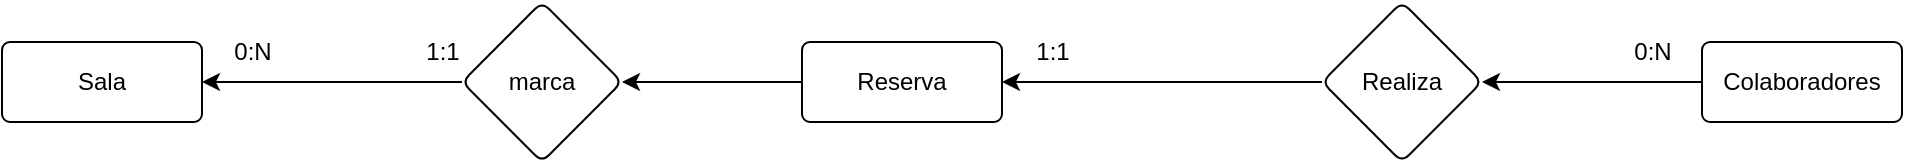 <mxfile version="28.2.5">
  <diagram name="Página-1" id="DTKjHw9YiIFL9q_sA5sQ">
    <mxGraphModel dx="1426" dy="841" grid="1" gridSize="10" guides="1" tooltips="1" connect="1" arrows="1" fold="1" page="1" pageScale="1" pageWidth="4681" pageHeight="3300" math="0" shadow="0">
      <root>
        <mxCell id="0" />
        <mxCell id="1" parent="0" />
        <mxCell id="cxlY-HP2zS8Dz-HetNDv-15" value="Sala" style="rounded=1;arcSize=10;whiteSpace=wrap;html=1;align=center;" vertex="1" parent="1">
          <mxGeometry x="230" y="380" width="100" height="40" as="geometry" />
        </mxCell>
        <mxCell id="cxlY-HP2zS8Dz-HetNDv-19" value="" style="edgeStyle=orthogonalEdgeStyle;rounded=0;orthogonalLoop=1;jettySize=auto;html=1;" edge="1" parent="1" source="cxlY-HP2zS8Dz-HetNDv-16" target="cxlY-HP2zS8Dz-HetNDv-18">
          <mxGeometry relative="1" as="geometry" />
        </mxCell>
        <mxCell id="cxlY-HP2zS8Dz-HetNDv-16" value="Colaboradores" style="rounded=1;arcSize=10;whiteSpace=wrap;html=1;align=center;" vertex="1" parent="1">
          <mxGeometry x="1080" y="380" width="100" height="40" as="geometry" />
        </mxCell>
        <mxCell id="cxlY-HP2zS8Dz-HetNDv-22" value="" style="edgeStyle=orthogonalEdgeStyle;rounded=0;orthogonalLoop=1;jettySize=auto;html=1;" edge="1" parent="1" source="cxlY-HP2zS8Dz-HetNDv-17" target="cxlY-HP2zS8Dz-HetNDv-21">
          <mxGeometry relative="1" as="geometry" />
        </mxCell>
        <mxCell id="cxlY-HP2zS8Dz-HetNDv-17" value="Reserva" style="rounded=1;arcSize=10;whiteSpace=wrap;html=1;align=center;" vertex="1" parent="1">
          <mxGeometry x="630" y="380" width="100" height="40" as="geometry" />
        </mxCell>
        <mxCell id="cxlY-HP2zS8Dz-HetNDv-20" style="edgeStyle=orthogonalEdgeStyle;rounded=0;orthogonalLoop=1;jettySize=auto;html=1;" edge="1" parent="1" source="cxlY-HP2zS8Dz-HetNDv-18" target="cxlY-HP2zS8Dz-HetNDv-17">
          <mxGeometry relative="1" as="geometry" />
        </mxCell>
        <mxCell id="cxlY-HP2zS8Dz-HetNDv-18" value="Realiza" style="rhombus;whiteSpace=wrap;html=1;rounded=1;arcSize=10;" vertex="1" parent="1">
          <mxGeometry x="890" y="360" width="80" height="80" as="geometry" />
        </mxCell>
        <mxCell id="cxlY-HP2zS8Dz-HetNDv-23" style="edgeStyle=orthogonalEdgeStyle;rounded=0;orthogonalLoop=1;jettySize=auto;html=1;" edge="1" parent="1" source="cxlY-HP2zS8Dz-HetNDv-21" target="cxlY-HP2zS8Dz-HetNDv-15">
          <mxGeometry relative="1" as="geometry" />
        </mxCell>
        <mxCell id="cxlY-HP2zS8Dz-HetNDv-21" value="marca" style="rhombus;whiteSpace=wrap;html=1;rounded=1;arcSize=10;" vertex="1" parent="1">
          <mxGeometry x="460" y="360" width="80" height="80" as="geometry" />
        </mxCell>
        <mxCell id="cxlY-HP2zS8Dz-HetNDv-24" value="0:N" style="text;html=1;align=center;verticalAlign=middle;resizable=0;points=[];autosize=1;strokeColor=none;fillColor=none;" vertex="1" parent="1">
          <mxGeometry x="1035" y="370" width="40" height="30" as="geometry" />
        </mxCell>
        <mxCell id="cxlY-HP2zS8Dz-HetNDv-25" value="1:1" style="text;html=1;align=center;verticalAlign=middle;resizable=0;points=[];autosize=1;strokeColor=none;fillColor=none;" vertex="1" parent="1">
          <mxGeometry x="735" y="370" width="40" height="30" as="geometry" />
        </mxCell>
        <mxCell id="cxlY-HP2zS8Dz-HetNDv-26" value="0:N" style="text;html=1;align=center;verticalAlign=middle;resizable=0;points=[];autosize=1;strokeColor=none;fillColor=none;" vertex="1" parent="1">
          <mxGeometry x="335" y="370" width="40" height="30" as="geometry" />
        </mxCell>
        <mxCell id="cxlY-HP2zS8Dz-HetNDv-27" value="1:1" style="text;html=1;align=center;verticalAlign=middle;resizable=0;points=[];autosize=1;strokeColor=none;fillColor=none;" vertex="1" parent="1">
          <mxGeometry x="430" y="370" width="40" height="30" as="geometry" />
        </mxCell>
      </root>
    </mxGraphModel>
  </diagram>
</mxfile>
